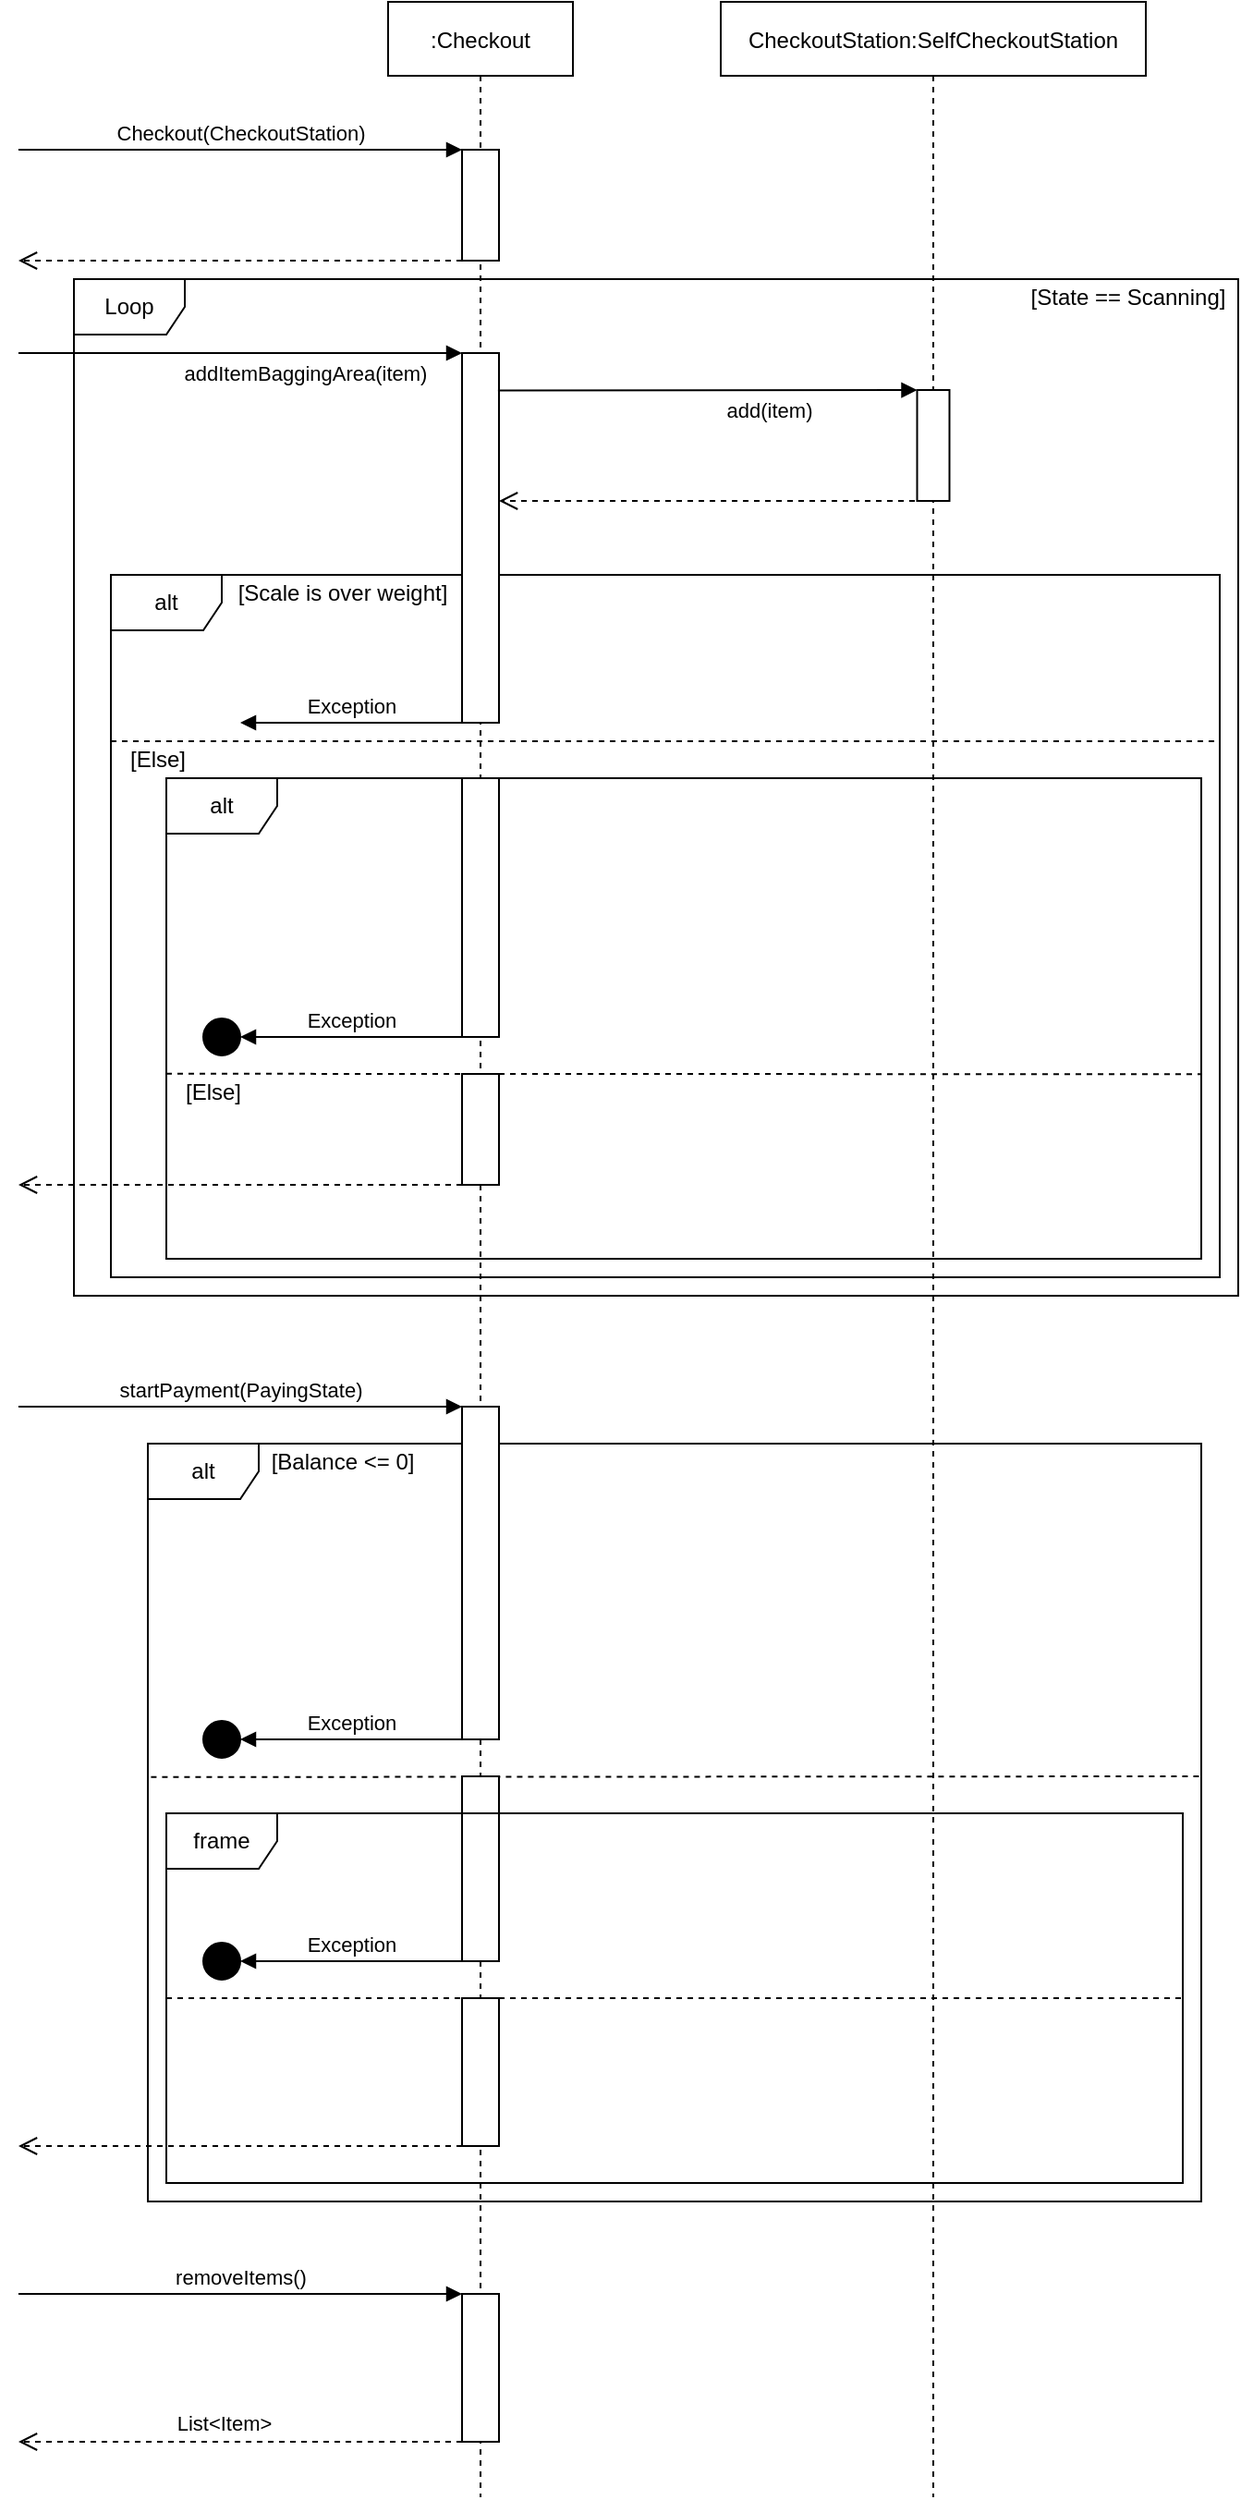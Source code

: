 <mxfile version="14.5.10" type="device"><diagram id="kgpKYQtTHZ0yAKxKKP6v" name="Page-1"><mxGraphModel dx="2844" dy="1588" grid="1" gridSize="10" guides="1" tooltips="1" connect="1" arrows="1" fold="1" page="1" pageScale="1" pageWidth="850" pageHeight="1100" math="0" shadow="0"><root><mxCell id="0"/><mxCell id="1" parent="0"/><mxCell id="_fnZQe0JV7Qbj2sMsOMn-38" value="alt" style="shape=umlFrame;whiteSpace=wrap;html=1;" parent="1" vertex="1"><mxGeometry x="165" y="1150" width="570" height="410" as="geometry"/></mxCell><mxCell id="_fnZQe0JV7Qbj2sMsOMn-1" value="Loop" style="shape=umlFrame;whiteSpace=wrap;html=1;" parent="1" vertex="1"><mxGeometry x="125" y="520" width="630" height="550" as="geometry"/></mxCell><mxCell id="_fnZQe0JV7Qbj2sMsOMn-9" value="alt" style="shape=umlFrame;whiteSpace=wrap;html=1;" parent="1" vertex="1"><mxGeometry x="145" y="680" width="600" height="380" as="geometry"/></mxCell><mxCell id="3nuBFxr9cyL0pnOWT2aG-1" value=":Checkout" style="shape=umlLifeline;perimeter=lifelinePerimeter;container=1;collapsible=0;recursiveResize=0;rounded=0;shadow=0;strokeWidth=1;" parent="1" vertex="1"><mxGeometry x="295" y="370" width="100" height="1350" as="geometry"/></mxCell><mxCell id="_fnZQe0JV7Qbj2sMsOMn-2" value="" style="verticalLabelPosition=bottom;verticalAlign=top;html=1;shape=mxgraph.basic.rect;fillColor2=none;strokeWidth=1;size=20;indent=5;" parent="3nuBFxr9cyL0pnOWT2aG-1" vertex="1"><mxGeometry x="40" y="80" width="20" height="60" as="geometry"/></mxCell><mxCell id="_fnZQe0JV7Qbj2sMsOMn-7" value="" style="rounded=0;whiteSpace=wrap;html=1;" parent="1" vertex="1"><mxGeometry x="335" y="560" width="20" height="200" as="geometry"/></mxCell><mxCell id="_fnZQe0JV7Qbj2sMsOMn-10" value="alt" style="shape=umlFrame;whiteSpace=wrap;html=1;" parent="1" vertex="1"><mxGeometry x="175" y="790" width="560" height="260" as="geometry"/></mxCell><mxCell id="_fnZQe0JV7Qbj2sMsOMn-8" value="[State == Scanning]" style="text;html=1;align=center;verticalAlign=middle;resizable=0;points=[];autosize=1;strokeColor=none;" parent="1" vertex="1"><mxGeometry x="635" y="520" width="120" height="20" as="geometry"/></mxCell><mxCell id="_fnZQe0JV7Qbj2sMsOMn-11" value="" style="endArrow=none;dashed=1;html=1;entryX=1;entryY=0.616;entryDx=0;entryDy=0;entryPerimeter=0;exitX=0;exitY=0.615;exitDx=0;exitDy=0;exitPerimeter=0;" parent="1" source="_fnZQe0JV7Qbj2sMsOMn-10" target="_fnZQe0JV7Qbj2sMsOMn-10" edge="1"><mxGeometry width="50" height="50" relative="1" as="geometry"><mxPoint x="225" y="780" as="sourcePoint"/><mxPoint x="241.897" y="780" as="targetPoint"/></mxGeometry></mxCell><mxCell id="_fnZQe0JV7Qbj2sMsOMn-12" value="" style="rounded=0;whiteSpace=wrap;html=1;" parent="1" vertex="1"><mxGeometry x="335" y="950" width="20" height="60" as="geometry"/></mxCell><mxCell id="3nuBFxr9cyL0pnOWT2aG-5" value="CheckoutStation:SelfCheckoutStation" style="shape=umlLifeline;perimeter=lifelinePerimeter;container=1;collapsible=0;recursiveResize=0;rounded=0;shadow=0;strokeWidth=1;" parent="1" vertex="1"><mxGeometry x="475" y="370" width="230" height="1350" as="geometry"/></mxCell><mxCell id="_fnZQe0JV7Qbj2sMsOMn-5" value="" style="html=1;verticalAlign=bottom;endArrow=open;dashed=1;endSize=8;" parent="1" edge="1"><mxGeometry relative="1" as="geometry"><mxPoint x="335" y="510" as="sourcePoint"/><mxPoint x="95" y="510" as="targetPoint"/></mxGeometry></mxCell><mxCell id="_fnZQe0JV7Qbj2sMsOMn-6" value="Checkout(CheckoutStation)" style="html=1;verticalAlign=bottom;endArrow=block;" parent="1" edge="1"><mxGeometry width="80" relative="1" as="geometry"><mxPoint x="95" y="450" as="sourcePoint"/><mxPoint x="335" y="450" as="targetPoint"/></mxGeometry></mxCell><mxCell id="_fnZQe0JV7Qbj2sMsOMn-13" value="" style="html=1;verticalAlign=bottom;endArrow=open;dashed=1;endSize=8;" parent="1" edge="1"><mxGeometry relative="1" as="geometry"><mxPoint x="335" y="1010" as="sourcePoint"/><mxPoint x="95" y="1010" as="targetPoint"/></mxGeometry></mxCell><mxCell id="_fnZQe0JV7Qbj2sMsOMn-18" value="Exception" style="html=1;verticalAlign=bottom;endArrow=block;" parent="1" edge="1"><mxGeometry width="80" relative="1" as="geometry"><mxPoint x="335" y="930" as="sourcePoint"/><mxPoint x="215" y="930" as="targetPoint"/></mxGeometry></mxCell><mxCell id="_fnZQe0JV7Qbj2sMsOMn-19" value="" style="endArrow=none;dashed=1;html=1;exitX=0.003;exitY=0.44;exitDx=0;exitDy=0;exitPerimeter=0;" parent="1" source="_fnZQe0JV7Qbj2sMsOMn-38" edge="1"><mxGeometry width="50" height="50" relative="1" as="geometry"><mxPoint x="-65" y="1330" as="sourcePoint"/><mxPoint x="735" y="1330" as="targetPoint"/></mxGeometry></mxCell><mxCell id="_fnZQe0JV7Qbj2sMsOMn-20" value="" style="endArrow=none;dashed=1;html=1;exitX=0;exitY=-0.003;exitDx=0;exitDy=0;exitPerimeter=0;" parent="1" source="_fnZQe0JV7Qbj2sMsOMn-21" edge="1"><mxGeometry width="50" height="50" relative="1" as="geometry"><mxPoint x="15" y="769.87" as="sourcePoint"/><mxPoint x="745" y="770" as="targetPoint"/></mxGeometry></mxCell><mxCell id="_fnZQe0JV7Qbj2sMsOMn-21" value="[Else]" style="text;html=1;align=center;verticalAlign=middle;resizable=0;points=[];autosize=1;strokeColor=none;" parent="1" vertex="1"><mxGeometry x="145" y="770" width="50" height="20" as="geometry"/></mxCell><mxCell id="_fnZQe0JV7Qbj2sMsOMn-23" value="[Else]" style="text;html=1;align=center;verticalAlign=middle;resizable=0;points=[];autosize=1;strokeColor=none;" parent="1" vertex="1"><mxGeometry x="175" y="950" width="50" height="20" as="geometry"/></mxCell><mxCell id="_fnZQe0JV7Qbj2sMsOMn-24" value="[Scale is over weight]" style="text;html=1;align=center;verticalAlign=middle;resizable=0;points=[];autosize=1;strokeColor=none;" parent="1" vertex="1"><mxGeometry x="205" y="680" width="130" height="20" as="geometry"/></mxCell><mxCell id="_fnZQe0JV7Qbj2sMsOMn-25" value="Exception" style="html=1;verticalAlign=bottom;endArrow=block;" parent="1" edge="1"><mxGeometry width="80" relative="1" as="geometry"><mxPoint x="335" y="760" as="sourcePoint"/><mxPoint x="215" y="760" as="targetPoint"/></mxGeometry></mxCell><mxCell id="_fnZQe0JV7Qbj2sMsOMn-27" value="" style="rounded=0;whiteSpace=wrap;html=1;" parent="1" vertex="1"><mxGeometry x="335" y="790" width="20" height="140" as="geometry"/></mxCell><mxCell id="_fnZQe0JV7Qbj2sMsOMn-35" value="" style="rounded=0;whiteSpace=wrap;html=1;" parent="1" vertex="1"><mxGeometry x="581.25" y="580" width="17.5" height="60" as="geometry"/></mxCell><mxCell id="_fnZQe0JV7Qbj2sMsOMn-36" value="" style="rounded=0;whiteSpace=wrap;html=1;" parent="1" vertex="1"><mxGeometry x="335" y="1130" width="20" height="180" as="geometry"/></mxCell><mxCell id="_fnZQe0JV7Qbj2sMsOMn-37" value="startPayment(PayingState)" style="html=1;verticalAlign=bottom;endArrow=block;" parent="1" edge="1"><mxGeometry width="80" relative="1" as="geometry"><mxPoint x="95" y="1130" as="sourcePoint"/><mxPoint x="335" y="1130" as="targetPoint"/></mxGeometry></mxCell><mxCell id="_fnZQe0JV7Qbj2sMsOMn-39" value="[Balance &amp;lt;= 0]" style="text;html=1;align=center;verticalAlign=middle;resizable=0;points=[];autosize=1;strokeColor=none;" parent="1" vertex="1"><mxGeometry x="225" y="1150" width="90" height="20" as="geometry"/></mxCell><mxCell id="_fnZQe0JV7Qbj2sMsOMn-40" value="Exception" style="html=1;verticalAlign=bottom;endArrow=block;" parent="1" edge="1"><mxGeometry width="80" relative="1" as="geometry"><mxPoint x="335" y="1310" as="sourcePoint"/><mxPoint x="215" y="1310" as="targetPoint"/></mxGeometry></mxCell><mxCell id="_fnZQe0JV7Qbj2sMsOMn-41" value="" style="rounded=0;whiteSpace=wrap;html=1;" parent="1" vertex="1"><mxGeometry x="335" y="1330" width="20" height="100" as="geometry"/></mxCell><mxCell id="_fnZQe0JV7Qbj2sMsOMn-42" value="frame" style="shape=umlFrame;whiteSpace=wrap;html=1;" parent="1" vertex="1"><mxGeometry x="175" y="1350" width="550" height="200" as="geometry"/></mxCell><mxCell id="_fnZQe0JV7Qbj2sMsOMn-43" value="" style="endArrow=none;dashed=1;html=1;" parent="1" edge="1"><mxGeometry width="50" height="50" relative="1" as="geometry"><mxPoint x="175" y="1450" as="sourcePoint"/><mxPoint x="725" y="1450" as="targetPoint"/></mxGeometry></mxCell><mxCell id="_fnZQe0JV7Qbj2sMsOMn-44" value="Exception" style="html=1;verticalAlign=bottom;endArrow=block;" parent="1" edge="1"><mxGeometry width="80" relative="1" as="geometry"><mxPoint x="335" y="1430" as="sourcePoint"/><mxPoint x="215" y="1430" as="targetPoint"/></mxGeometry></mxCell><mxCell id="_fnZQe0JV7Qbj2sMsOMn-45" value="" style="rounded=0;whiteSpace=wrap;html=1;" parent="1" vertex="1"><mxGeometry x="335" y="1450" width="20" height="80" as="geometry"/></mxCell><mxCell id="_fnZQe0JV7Qbj2sMsOMn-46" value="" style="html=1;verticalAlign=bottom;endArrow=open;dashed=1;endSize=8;" parent="1" edge="1"><mxGeometry relative="1" as="geometry"><mxPoint x="335" y="1530" as="sourcePoint"/><mxPoint x="95" y="1530" as="targetPoint"/></mxGeometry></mxCell><mxCell id="_fnZQe0JV7Qbj2sMsOMn-47" value="" style="ellipse;whiteSpace=wrap;html=1;aspect=fixed;fillColor=#000000;" parent="1" vertex="1"><mxGeometry x="195" y="920" width="20" height="20" as="geometry"/></mxCell><mxCell id="_fnZQe0JV7Qbj2sMsOMn-48" value="" style="ellipse;whiteSpace=wrap;html=1;aspect=fixed;fillColor=#000000;" parent="1" vertex="1"><mxGeometry x="195" y="1300" width="20" height="20" as="geometry"/></mxCell><mxCell id="_fnZQe0JV7Qbj2sMsOMn-49" value="" style="ellipse;whiteSpace=wrap;html=1;aspect=fixed;fillColor=#000000;" parent="1" vertex="1"><mxGeometry x="195" y="1420" width="20" height="20" as="geometry"/></mxCell><mxCell id="hdG951Coj627sCsMWOgj-1" value="addItemBaggingArea(item)" style="html=1;verticalAlign=bottom;endArrow=block;" edge="1" parent="1"><mxGeometry x="0.292" y="-20" width="80" relative="1" as="geometry"><mxPoint x="95" y="560" as="sourcePoint"/><mxPoint x="335" y="560" as="targetPoint"/><mxPoint as="offset"/></mxGeometry></mxCell><mxCell id="hdG951Coj627sCsMWOgj-2" value="add(item)" style="html=1;verticalAlign=bottom;endArrow=block;exitX=0.972;exitY=0.101;exitDx=0;exitDy=0;exitPerimeter=0;" edge="1" parent="1" source="_fnZQe0JV7Qbj2sMsOMn-7"><mxGeometry x="0.292" y="-20" width="80" relative="1" as="geometry"><mxPoint x="360" y="580" as="sourcePoint"/><mxPoint x="581.25" y="580.0" as="targetPoint"/><mxPoint as="offset"/></mxGeometry></mxCell><mxCell id="hdG951Coj627sCsMWOgj-3" value="" style="html=1;verticalAlign=bottom;endArrow=open;dashed=1;endSize=8;" edge="1" parent="1"><mxGeometry relative="1" as="geometry"><mxPoint x="580" y="640" as="sourcePoint"/><mxPoint x="355" y="640" as="targetPoint"/></mxGeometry></mxCell><mxCell id="hdG951Coj627sCsMWOgj-4" value="" style="rounded=0;whiteSpace=wrap;html=1;" vertex="1" parent="1"><mxGeometry x="335" y="1610" width="20" height="80" as="geometry"/></mxCell><mxCell id="hdG951Coj627sCsMWOgj-5" value="removeItems()" style="html=1;verticalAlign=bottom;endArrow=block;" edge="1" parent="1"><mxGeometry width="80" relative="1" as="geometry"><mxPoint x="95" y="1610" as="sourcePoint"/><mxPoint x="335" y="1610" as="targetPoint"/></mxGeometry></mxCell><mxCell id="hdG951Coj627sCsMWOgj-6" value="" style="html=1;verticalAlign=bottom;endArrow=open;dashed=1;endSize=8;" edge="1" parent="1"><mxGeometry relative="1" as="geometry"><mxPoint x="335" y="1690.0" as="sourcePoint"/><mxPoint x="95" y="1690.0" as="targetPoint"/></mxGeometry></mxCell><mxCell id="hdG951Coj627sCsMWOgj-7" value="List&amp;lt;Item&amp;gt;" style="edgeLabel;html=1;align=center;verticalAlign=middle;resizable=0;points=[];" vertex="1" connectable="0" parent="hdG951Coj627sCsMWOgj-6"><mxGeometry x="0.071" y="-1" relative="1" as="geometry"><mxPoint x="-1" y="-9" as="offset"/></mxGeometry></mxCell></root></mxGraphModel></diagram></mxfile>